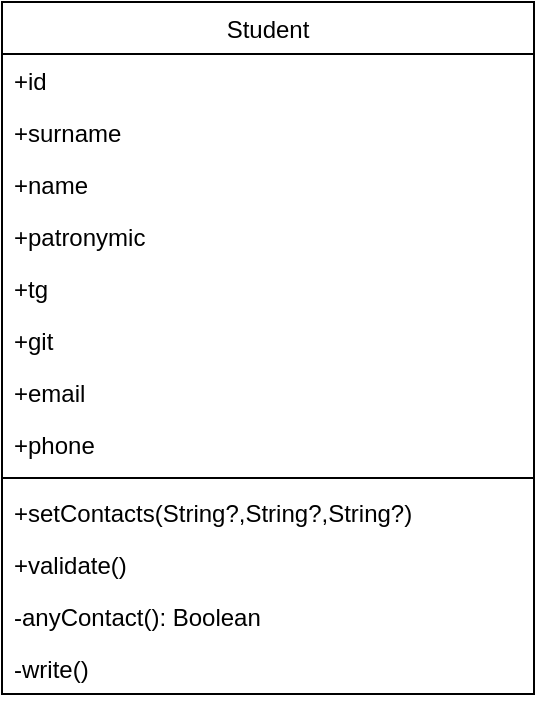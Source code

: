 <mxfile version="24.2.2" type="device">
  <diagram name="Страница — 1" id="bVKTpgWmOsVaOyua8NCS">
    <mxGraphModel dx="1032" dy="782" grid="1" gridSize="10" guides="1" tooltips="1" connect="1" arrows="1" fold="1" page="1" pageScale="1" pageWidth="827" pageHeight="1169" math="0" shadow="0">
      <root>
        <mxCell id="0" />
        <mxCell id="1" parent="0" />
        <mxCell id="_FC31g5Uvyz9J8IQCSE6-10" value="&lt;span style=&quot;font-weight: 400;&quot;&gt;Student&lt;/span&gt;" style="swimlane;fontStyle=1;align=center;verticalAlign=top;childLayout=stackLayout;horizontal=1;startSize=26;horizontalStack=0;resizeParent=1;resizeParentMax=0;resizeLast=0;collapsible=1;marginBottom=0;whiteSpace=wrap;html=1;" parent="1" vertex="1">
          <mxGeometry x="220" y="402" width="266" height="346" as="geometry" />
        </mxCell>
        <mxCell id="_FC31g5Uvyz9J8IQCSE6-11" value="+id" style="text;strokeColor=none;fillColor=none;align=left;verticalAlign=top;spacingLeft=4;spacingRight=4;overflow=hidden;rotatable=0;points=[[0,0.5],[1,0.5]];portConstraint=eastwest;whiteSpace=wrap;html=1;" parent="_FC31g5Uvyz9J8IQCSE6-10" vertex="1">
          <mxGeometry y="26" width="266" height="26" as="geometry" />
        </mxCell>
        <mxCell id="_FC31g5Uvyz9J8IQCSE6-17" value="+surname" style="text;strokeColor=none;fillColor=none;align=left;verticalAlign=top;spacingLeft=4;spacingRight=4;overflow=hidden;rotatable=0;points=[[0,0.5],[1,0.5]];portConstraint=eastwest;whiteSpace=wrap;html=1;" parent="_FC31g5Uvyz9J8IQCSE6-10" vertex="1">
          <mxGeometry y="52" width="266" height="26" as="geometry" />
        </mxCell>
        <mxCell id="_FC31g5Uvyz9J8IQCSE6-20" value="+name" style="text;strokeColor=none;fillColor=none;align=left;verticalAlign=top;spacingLeft=4;spacingRight=4;overflow=hidden;rotatable=0;points=[[0,0.5],[1,0.5]];portConstraint=eastwest;whiteSpace=wrap;html=1;" parent="_FC31g5Uvyz9J8IQCSE6-10" vertex="1">
          <mxGeometry y="78" width="266" height="26" as="geometry" />
        </mxCell>
        <mxCell id="_FC31g5Uvyz9J8IQCSE6-19" value="+patronymic" style="text;strokeColor=none;fillColor=none;align=left;verticalAlign=top;spacingLeft=4;spacingRight=4;overflow=hidden;rotatable=0;points=[[0,0.5],[1,0.5]];portConstraint=eastwest;whiteSpace=wrap;html=1;" parent="_FC31g5Uvyz9J8IQCSE6-10" vertex="1">
          <mxGeometry y="104" width="266" height="26" as="geometry" />
        </mxCell>
        <mxCell id="_FC31g5Uvyz9J8IQCSE6-18" value="+tg" style="text;strokeColor=none;fillColor=none;align=left;verticalAlign=top;spacingLeft=4;spacingRight=4;overflow=hidden;rotatable=0;points=[[0,0.5],[1,0.5]];portConstraint=eastwest;whiteSpace=wrap;html=1;" parent="_FC31g5Uvyz9J8IQCSE6-10" vertex="1">
          <mxGeometry y="130" width="266" height="26" as="geometry" />
        </mxCell>
        <mxCell id="_FC31g5Uvyz9J8IQCSE6-16" value="+git" style="text;strokeColor=none;fillColor=none;align=left;verticalAlign=top;spacingLeft=4;spacingRight=4;overflow=hidden;rotatable=0;points=[[0,0.5],[1,0.5]];portConstraint=eastwest;whiteSpace=wrap;html=1;" parent="_FC31g5Uvyz9J8IQCSE6-10" vertex="1">
          <mxGeometry y="156" width="266" height="26" as="geometry" />
        </mxCell>
        <mxCell id="_FC31g5Uvyz9J8IQCSE6-15" value="+email" style="text;strokeColor=none;fillColor=none;align=left;verticalAlign=top;spacingLeft=4;spacingRight=4;overflow=hidden;rotatable=0;points=[[0,0.5],[1,0.5]];portConstraint=eastwest;whiteSpace=wrap;html=1;" parent="_FC31g5Uvyz9J8IQCSE6-10" vertex="1">
          <mxGeometry y="182" width="266" height="26" as="geometry" />
        </mxCell>
        <mxCell id="_FC31g5Uvyz9J8IQCSE6-14" value="+phone" style="text;strokeColor=none;fillColor=none;align=left;verticalAlign=top;spacingLeft=4;spacingRight=4;overflow=hidden;rotatable=0;points=[[0,0.5],[1,0.5]];portConstraint=eastwest;whiteSpace=wrap;html=1;" parent="_FC31g5Uvyz9J8IQCSE6-10" vertex="1">
          <mxGeometry y="208" width="266" height="26" as="geometry" />
        </mxCell>
        <mxCell id="_FC31g5Uvyz9J8IQCSE6-12" value="" style="line;strokeWidth=1;fillColor=none;align=left;verticalAlign=middle;spacingTop=-1;spacingLeft=3;spacingRight=3;rotatable=0;labelPosition=right;points=[];portConstraint=eastwest;strokeColor=inherit;" parent="_FC31g5Uvyz9J8IQCSE6-10" vertex="1">
          <mxGeometry y="234" width="266" height="8" as="geometry" />
        </mxCell>
        <mxCell id="_FC31g5Uvyz9J8IQCSE6-22" value="+setContacts(String?,String?,String?)&lt;div&gt;&lt;br&gt;&lt;/div&gt;" style="text;strokeColor=none;fillColor=none;align=left;verticalAlign=top;spacingLeft=4;spacingRight=4;overflow=hidden;rotatable=0;points=[[0,0.5],[1,0.5]];portConstraint=eastwest;whiteSpace=wrap;html=1;" parent="_FC31g5Uvyz9J8IQCSE6-10" vertex="1">
          <mxGeometry y="242" width="266" height="26" as="geometry" />
        </mxCell>
        <mxCell id="_FC31g5Uvyz9J8IQCSE6-23" value="+validate()" style="text;strokeColor=none;fillColor=none;align=left;verticalAlign=top;spacingLeft=4;spacingRight=4;overflow=hidden;rotatable=0;points=[[0,0.5],[1,0.5]];portConstraint=eastwest;whiteSpace=wrap;html=1;" parent="_FC31g5Uvyz9J8IQCSE6-10" vertex="1">
          <mxGeometry y="268" width="266" height="26" as="geometry" />
        </mxCell>
        <mxCell id="_FC31g5Uvyz9J8IQCSE6-24" value="-anyContact(): Boolean" style="text;strokeColor=none;fillColor=none;align=left;verticalAlign=top;spacingLeft=4;spacingRight=4;overflow=hidden;rotatable=0;points=[[0,0.5],[1,0.5]];portConstraint=eastwest;whiteSpace=wrap;html=1;" parent="_FC31g5Uvyz9J8IQCSE6-10" vertex="1">
          <mxGeometry y="294" width="266" height="26" as="geometry" />
        </mxCell>
        <mxCell id="_FC31g5Uvyz9J8IQCSE6-21" value="-write()" style="text;strokeColor=none;fillColor=none;align=left;verticalAlign=top;spacingLeft=4;spacingRight=4;overflow=hidden;rotatable=0;points=[[0,0.5],[1,0.5]];portConstraint=eastwest;whiteSpace=wrap;html=1;" parent="_FC31g5Uvyz9J8IQCSE6-10" vertex="1">
          <mxGeometry y="320" width="266" height="26" as="geometry" />
        </mxCell>
      </root>
    </mxGraphModel>
  </diagram>
</mxfile>
